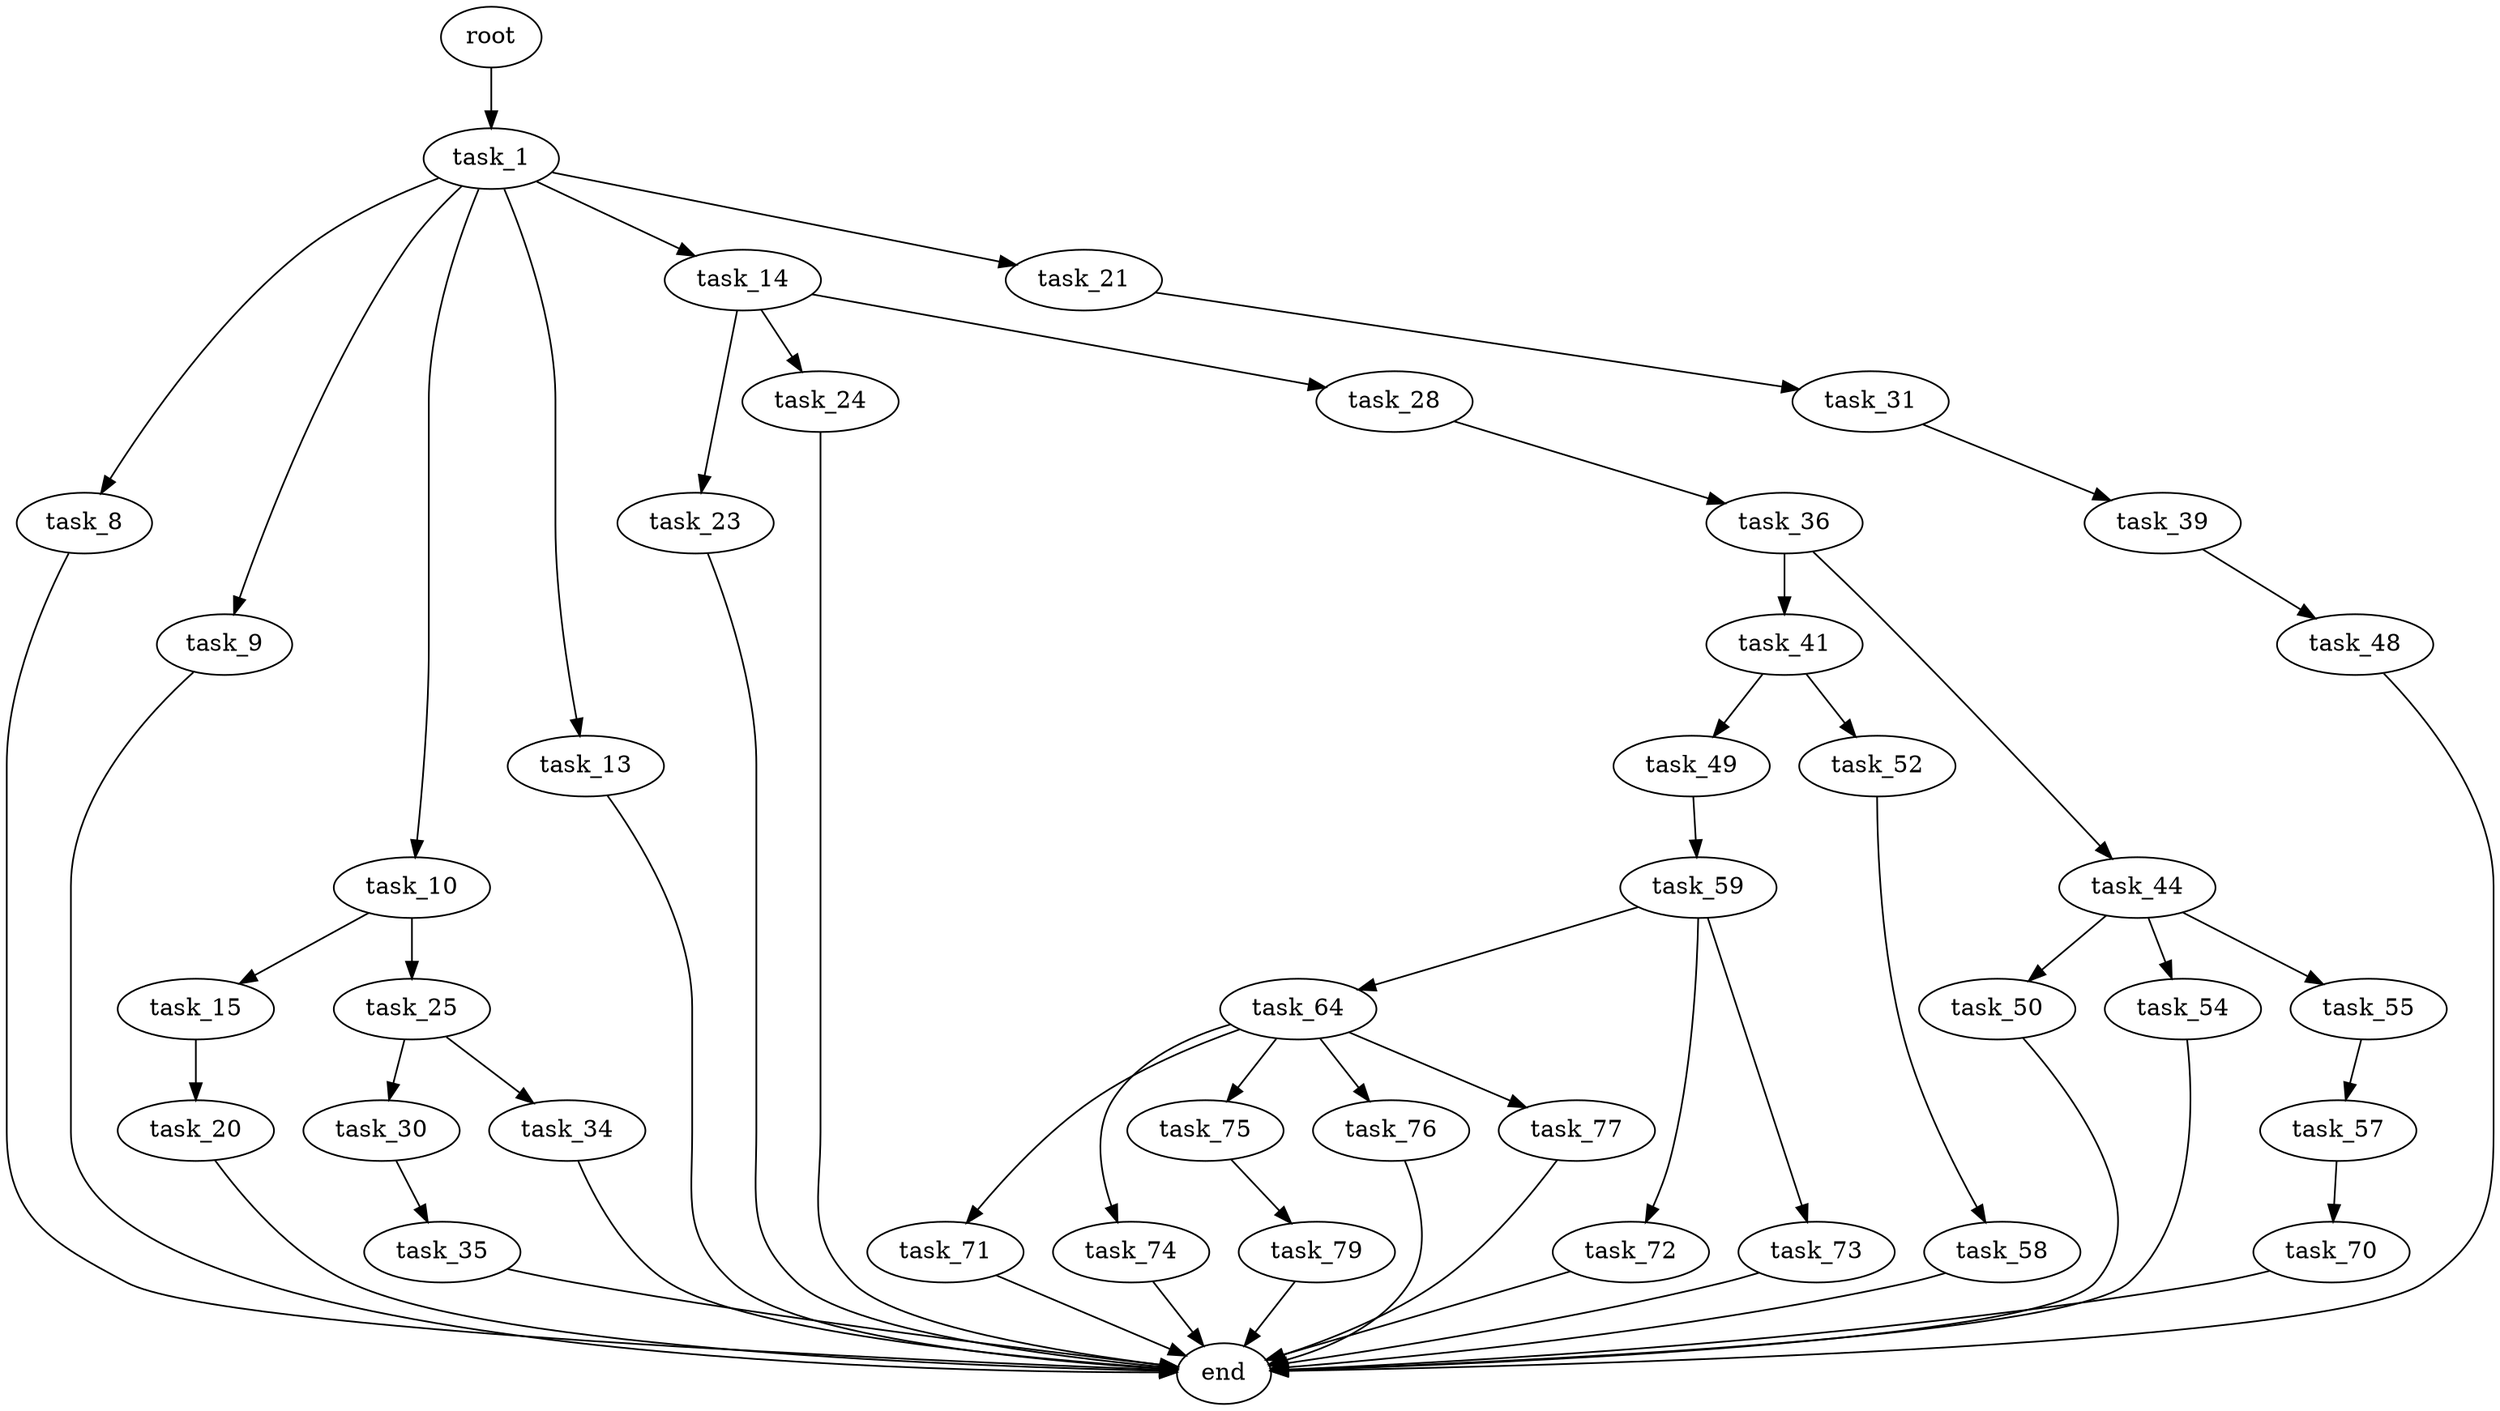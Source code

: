 digraph G {
  root [size="0.000000"];
  task_1 [size="3664390356.000000"];
  task_8 [size="231928233984.000000"];
  task_9 [size="23590076254.000000"];
  task_10 [size="368293445632.000000"];
  task_13 [size="231928233984.000000"];
  task_14 [size="9476584999.000000"];
  task_21 [size="7161201482.000000"];
  end [size="0.000000"];
  task_15 [size="49089899234.000000"];
  task_25 [size="10631357528.000000"];
  task_23 [size="3890083320.000000"];
  task_24 [size="198021351292.000000"];
  task_28 [size="782757789696.000000"];
  task_20 [size="782757789696.000000"];
  task_31 [size="68719476736.000000"];
  task_30 [size="310756361661.000000"];
  task_34 [size="9410281416.000000"];
  task_36 [size="1137388776.000000"];
  task_35 [size="68719476736.000000"];
  task_39 [size="1905674517.000000"];
  task_41 [size="9307380884.000000"];
  task_44 [size="134217728000.000000"];
  task_48 [size="9432599385.000000"];
  task_49 [size="28991029248.000000"];
  task_52 [size="829745897231.000000"];
  task_50 [size="549755813888.000000"];
  task_54 [size="549755813888.000000"];
  task_55 [size="562680690312.000000"];
  task_59 [size="198002117736.000000"];
  task_58 [size="8589934592.000000"];
  task_57 [size="8463889382.000000"];
  task_70 [size="782757789696.000000"];
  task_64 [size="68719476736.000000"];
  task_72 [size="39803619762.000000"];
  task_73 [size="58408991655.000000"];
  task_71 [size="1250204582.000000"];
  task_74 [size="171378142932.000000"];
  task_75 [size="1768402372.000000"];
  task_76 [size="462993157707.000000"];
  task_77 [size="549755813888.000000"];
  task_79 [size="112217640710.000000"];

  root -> task_1 [size="1.000000"];
  task_1 -> task_8 [size="301989888.000000"];
  task_1 -> task_9 [size="301989888.000000"];
  task_1 -> task_10 [size="301989888.000000"];
  task_1 -> task_13 [size="301989888.000000"];
  task_1 -> task_14 [size="301989888.000000"];
  task_1 -> task_21 [size="301989888.000000"];
  task_8 -> end [size="1.000000"];
  task_9 -> end [size="1.000000"];
  task_10 -> task_15 [size="411041792.000000"];
  task_10 -> task_25 [size="411041792.000000"];
  task_13 -> end [size="1.000000"];
  task_14 -> task_23 [size="679477248.000000"];
  task_14 -> task_24 [size="679477248.000000"];
  task_14 -> task_28 [size="679477248.000000"];
  task_21 -> task_31 [size="134217728.000000"];
  task_15 -> task_20 [size="838860800.000000"];
  task_25 -> task_30 [size="209715200.000000"];
  task_25 -> task_34 [size="209715200.000000"];
  task_23 -> end [size="1.000000"];
  task_24 -> end [size="1.000000"];
  task_28 -> task_36 [size="679477248.000000"];
  task_20 -> end [size="1.000000"];
  task_31 -> task_39 [size="134217728.000000"];
  task_30 -> task_35 [size="411041792.000000"];
  task_34 -> end [size="1.000000"];
  task_36 -> task_41 [size="75497472.000000"];
  task_36 -> task_44 [size="75497472.000000"];
  task_35 -> end [size="1.000000"];
  task_39 -> task_48 [size="33554432.000000"];
  task_41 -> task_49 [size="536870912.000000"];
  task_41 -> task_52 [size="536870912.000000"];
  task_44 -> task_50 [size="209715200.000000"];
  task_44 -> task_54 [size="209715200.000000"];
  task_44 -> task_55 [size="209715200.000000"];
  task_48 -> end [size="1.000000"];
  task_49 -> task_59 [size="75497472.000000"];
  task_52 -> task_58 [size="679477248.000000"];
  task_50 -> end [size="1.000000"];
  task_54 -> end [size="1.000000"];
  task_55 -> task_57 [size="536870912.000000"];
  task_59 -> task_64 [size="134217728.000000"];
  task_59 -> task_72 [size="134217728.000000"];
  task_59 -> task_73 [size="134217728.000000"];
  task_58 -> end [size="1.000000"];
  task_57 -> task_70 [size="33554432.000000"];
  task_70 -> end [size="1.000000"];
  task_64 -> task_71 [size="134217728.000000"];
  task_64 -> task_74 [size="134217728.000000"];
  task_64 -> task_75 [size="134217728.000000"];
  task_64 -> task_76 [size="134217728.000000"];
  task_64 -> task_77 [size="134217728.000000"];
  task_72 -> end [size="1.000000"];
  task_73 -> end [size="1.000000"];
  task_71 -> end [size="1.000000"];
  task_74 -> end [size="1.000000"];
  task_75 -> task_79 [size="33554432.000000"];
  task_76 -> end [size="1.000000"];
  task_77 -> end [size="1.000000"];
  task_79 -> end [size="1.000000"];
}
